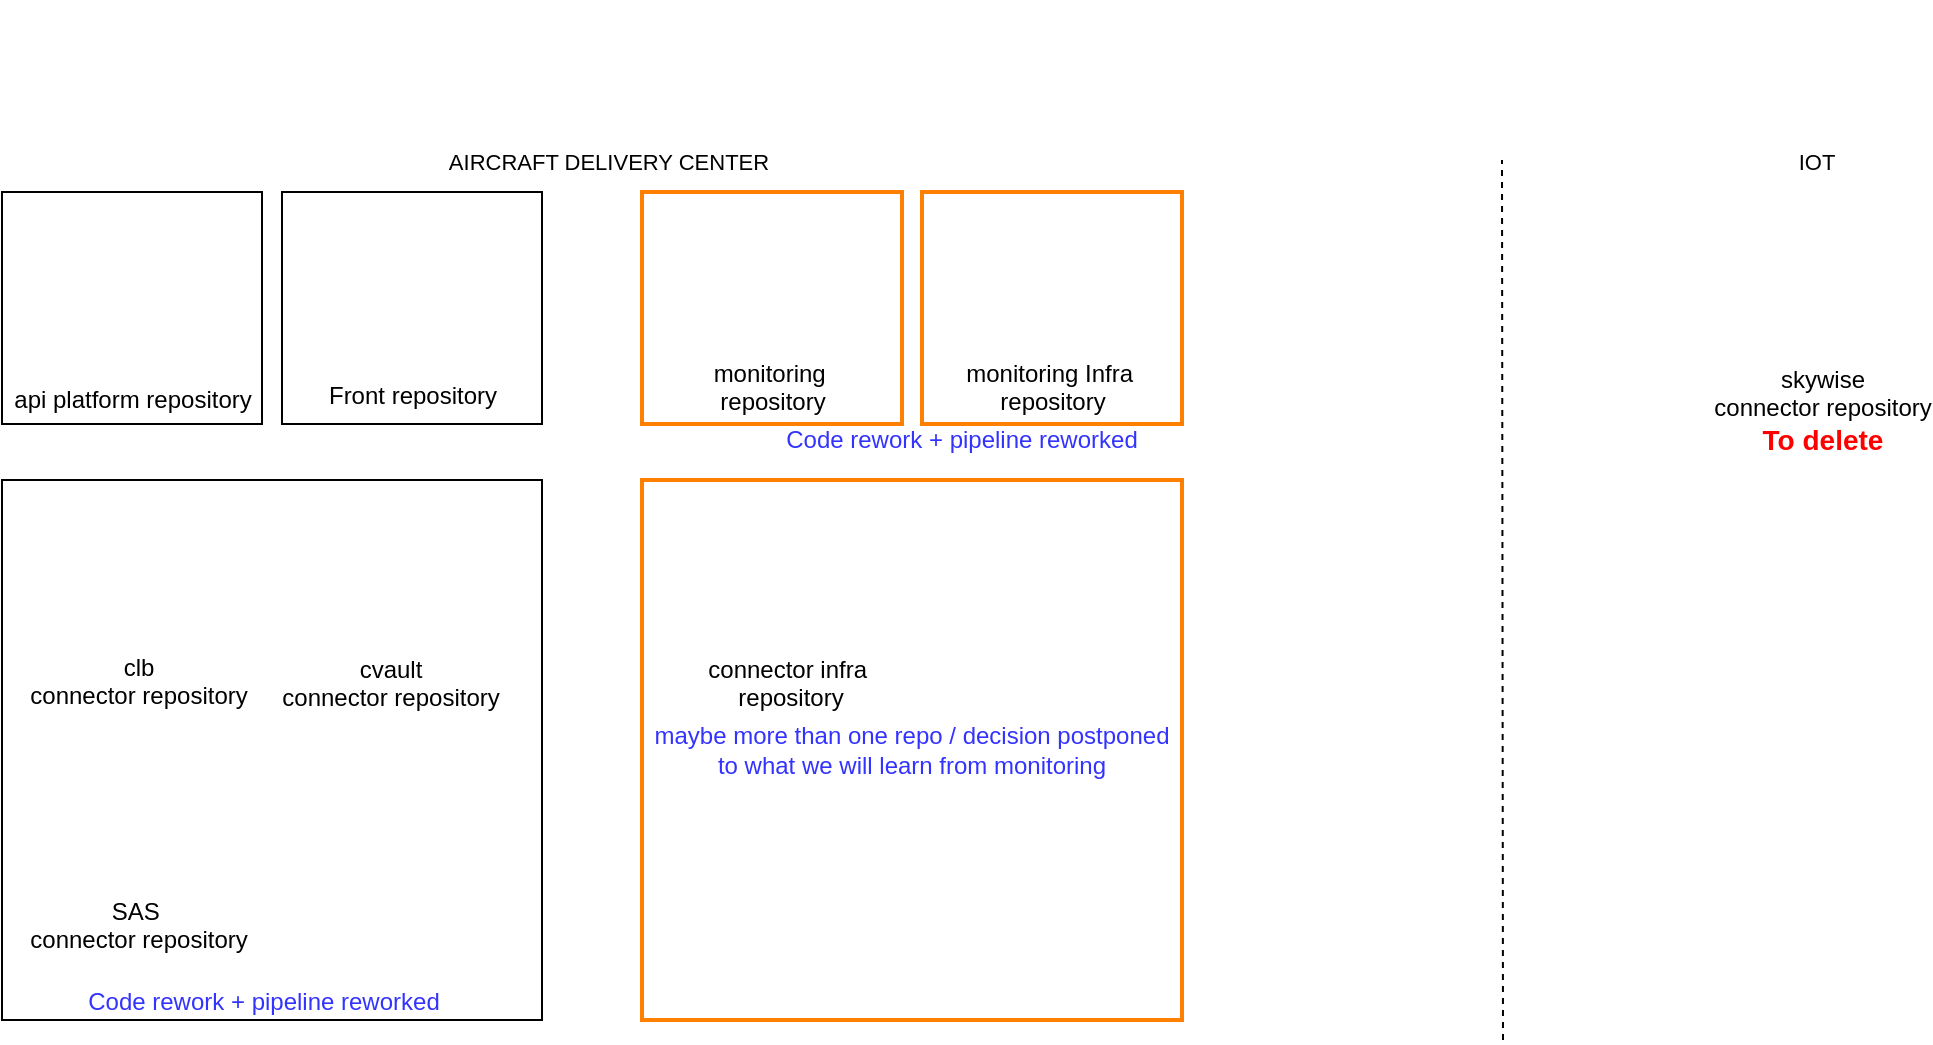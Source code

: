 <mxfile version="13.1.2" type="github">
  <diagram id="ZieNJUuBfNxr683kOoOD" name="Page-1">
    <mxGraphModel dx="1422" dy="713" grid="1" gridSize="10" guides="1" tooltips="1" connect="1" arrows="1" fold="1" page="1" pageScale="1" pageWidth="1169" pageHeight="827" math="0" shadow="0">
      <root>
        <mxCell id="0" />
        <mxCell id="1" value="Existing" style="" parent="0" visible="0" />
        <mxCell id="HoR6jKGoqs6wjyYa6Poe-57" value="" style="whiteSpace=wrap;html=1;aspect=fixed;strokeColor=#000000;strokeWidth=1;fontColor=#3333FF;" parent="1" vertex="1">
          <mxGeometry x="150.75" y="90" width="126.5" height="126.5" as="geometry" />
        </mxCell>
        <mxCell id="HoR6jKGoqs6wjyYa6Poe-27" value="" style="rounded=0;whiteSpace=wrap;html=1;fontColor=#3333FF;" parent="1" vertex="1">
          <mxGeometry x="450" y="90" width="225" height="156.5" as="geometry" />
        </mxCell>
        <mxCell id="HoR6jKGoqs6wjyYa6Poe-20" value="" style="rounded=0;whiteSpace=wrap;html=1;fontColor=#3333FF;" parent="1" vertex="1">
          <mxGeometry x="695" y="90.5" width="270" height="156" as="geometry" />
        </mxCell>
        <mxCell id="HoR6jKGoqs6wjyYa6Poe-19" value="" style="whiteSpace=wrap;html=1;aspect=fixed;fontColor=#3333FF;" parent="1" vertex="1">
          <mxGeometry x="450" y="266.5" width="300" height="300" as="geometry" />
        </mxCell>
        <mxCell id="HoR6jKGoqs6wjyYa6Poe-3" value="Front repository" style="shape=image;html=1;verticalAlign=top;verticalLabelPosition=bottom;labelBackgroundColor=#ffffff;imageAspect=0;aspect=fixed;image=https://cdn0.iconfinder.com/data/icons/long-shadow-web-icons/512/github-128.png" parent="1" vertex="1">
          <mxGeometry x="180" y="101.75" width="68" height="68" as="geometry" />
        </mxCell>
        <mxCell id="HoR6jKGoqs6wjyYa6Poe-4" value="&lt;font color=&quot;#000000&quot;&gt;&lt;span style=&quot;font-size: 11px&quot;&gt;AIRCRAFT DELIVERY CENTER&lt;/span&gt;&lt;/font&gt;" style="shape=image;html=1;verticalAlign=top;verticalLabelPosition=bottom;labelBackgroundColor=#ffffff;imageAspect=0;aspect=fixed;image=https://cdn1.iconfinder.com/data/icons/picons-social/57/github-128.png;fontColor=#3333FF;" parent="1" vertex="1">
          <mxGeometry x="181" width="66" height="66" as="geometry" />
        </mxCell>
        <mxCell id="HoR6jKGoqs6wjyYa6Poe-5" value="" style="endArrow=none;dashed=1;html=1;fontColor=#3333FF;" parent="1" edge="1">
          <mxGeometry width="50" height="50" relative="1" as="geometry">
            <mxPoint x="370" y="610" as="sourcePoint" />
            <mxPoint x="370" y="90" as="targetPoint" />
          </mxGeometry>
        </mxCell>
        <mxCell id="HoR6jKGoqs6wjyYa6Poe-6" value="&lt;font style=&quot;font-size: 11px&quot; color=&quot;#000000&quot;&gt;IOT&lt;br&gt;&lt;/font&gt;" style="shape=image;html=1;verticalAlign=top;verticalLabelPosition=bottom;labelBackgroundColor=#ffffff;imageAspect=0;aspect=fixed;image=https://cdn1.iconfinder.com/data/icons/picons-social/57/github-128.png;fontColor=#3333FF;" parent="1" vertex="1">
          <mxGeometry x="712" y="4" width="62" height="62" as="geometry" />
        </mxCell>
        <mxCell id="HoR6jKGoqs6wjyYa6Poe-8" value="api platform repository" style="shape=image;html=1;verticalAlign=top;verticalLabelPosition=bottom;labelBackgroundColor=#ffffff;imageAspect=0;aspect=fixed;image=https://cdn0.iconfinder.com/data/icons/long-shadow-web-icons/512/github-128.png" parent="1" vertex="1">
          <mxGeometry x="482" y="103.5" width="61" height="61" as="geometry" />
        </mxCell>
        <mxCell id="HoR6jKGoqs6wjyYa6Poe-9" value="cvault &lt;br&gt;connector repository" style="shape=image;html=1;verticalAlign=top;verticalLabelPosition=bottom;labelBackgroundColor=#ffffff;imageAspect=0;aspect=fixed;image=https://cdn0.iconfinder.com/data/icons/long-shadow-web-icons/512/github-128.png" parent="1" vertex="1">
          <mxGeometry x="482" y="286.5" width="68" height="68" as="geometry" />
        </mxCell>
        <mxCell id="HoR6jKGoqs6wjyYa6Poe-10" value="monitoring sas&lt;br&gt;repository" style="shape=image;html=1;verticalAlign=top;verticalLabelPosition=bottom;labelBackgroundColor=#ffffff;imageAspect=0;aspect=fixed;image=https://cdn0.iconfinder.com/data/icons/long-shadow-web-icons/512/github-128.png" parent="1" vertex="1">
          <mxGeometry x="855" y="106.5" width="63" height="63" as="geometry" />
        </mxCell>
        <mxCell id="HoR6jKGoqs6wjyYa6Poe-11" value="monitoring cvault&lt;br&gt;repository" style="shape=image;html=1;verticalAlign=top;verticalLabelPosition=bottom;labelBackgroundColor=#ffffff;imageAspect=0;aspect=fixed;image=https://cdn0.iconfinder.com/data/icons/long-shadow-web-icons/512/github-128.png" parent="1" vertex="1">
          <mxGeometry x="726" y="106.5" width="63" height="63" as="geometry" />
        </mxCell>
        <mxCell id="HoR6jKGoqs6wjyYa6Poe-14" value="skywise&lt;br&gt;connector repository" style="shape=image;html=1;verticalAlign=top;verticalLabelPosition=bottom;labelBackgroundColor=#ffffff;imageAspect=0;aspect=fixed;image=https://cdn0.iconfinder.com/data/icons/long-shadow-web-icons/512/github-128.png" parent="1" vertex="1">
          <mxGeometry x="614" y="286.5" width="68" height="68" as="geometry" />
        </mxCell>
        <mxCell id="HoR6jKGoqs6wjyYa6Poe-15" value="SAS&amp;nbsp;&lt;br&gt;connector repository" style="shape=image;html=1;verticalAlign=top;verticalLabelPosition=bottom;labelBackgroundColor=#ffffff;imageAspect=0;aspect=fixed;image=https://cdn0.iconfinder.com/data/icons/long-shadow-web-icons/512/github-128.png" parent="1" vertex="1">
          <mxGeometry x="614" y="426.5" width="68" height="68" as="geometry" />
        </mxCell>
        <mxCell id="HoR6jKGoqs6wjyYa6Poe-17" value="clb&lt;br&gt;connector repository" style="shape=image;html=1;verticalAlign=top;verticalLabelPosition=bottom;labelBackgroundColor=#ffffff;imageAspect=0;aspect=fixed;image=https://cdn0.iconfinder.com/data/icons/long-shadow-web-icons/512/github-128.png" parent="1" vertex="1">
          <mxGeometry x="482" y="426.5" width="68" height="68" as="geometry" />
        </mxCell>
        <mxCell id="HoR6jKGoqs6wjyYa6Poe-18" value="&lt;font style=&quot;font-size: 16px&quot; color=&quot;#000000&quot;&gt;1 repo per connector&lt;/font&gt;" style="text;html=1;align=center;verticalAlign=middle;resizable=0;points=[];autosize=1;fontColor=#3333FF;" parent="1" vertex="1">
          <mxGeometry x="525" y="546.5" width="160" height="20" as="geometry" />
        </mxCell>
        <mxCell id="HoR6jKGoqs6wjyYa6Poe-21" value="&lt;font style=&quot;font-size: 16px&quot; color=&quot;#000000&quot;&gt;1 repo per monitoring&lt;/font&gt;" style="text;html=1;align=center;verticalAlign=middle;resizable=0;points=[];autosize=1;fontColor=#3333FF;" parent="1" vertex="1">
          <mxGeometry x="745" y="216.5" width="170" height="20" as="geometry" />
        </mxCell>
        <mxCell id="HoR6jKGoqs6wjyYa6Poe-25" value="&lt;font style=&quot;font-size: 16px&quot; color=&quot;#000000&quot;&gt;1 repo&lt;/font&gt;" style="text;html=1;align=center;verticalAlign=middle;resizable=0;points=[];autosize=1;fontColor=#3333FF;" parent="1" vertex="1">
          <mxGeometry x="535" y="216.5" width="60" height="20" as="geometry" />
        </mxCell>
        <mxCell id="HoR6jKGoqs6wjyYa6Poe-58" value="&lt;font style=&quot;font-size: 16px&quot; color=&quot;#000000&quot;&gt;1 repo&lt;/font&gt;" style="text;html=1;align=center;verticalAlign=middle;resizable=0;points=[];autosize=1;fontColor=#3333FF;" parent="1" vertex="1">
          <mxGeometry x="184" y="196.5" width="60" height="20" as="geometry" />
        </mxCell>
        <mxCell id="HoR6jKGoqs6wjyYa6Poe-30" value="Targetted" style="" parent="0" />
        <mxCell id="HoR6jKGoqs6wjyYa6Poe-50" value="" style="rounded=0;whiteSpace=wrap;html=1;fontColor=#3333FF;strokeColor=#FF8000;strokeWidth=2;" parent="HoR6jKGoqs6wjyYa6Poe-30" vertex="1">
          <mxGeometry x="510" y="96" width="130" height="116" as="geometry" />
        </mxCell>
        <mxCell id="HoR6jKGoqs6wjyYa6Poe-31" value="" style="rounded=0;whiteSpace=wrap;html=1;fontColor=#3333FF;" parent="HoR6jKGoqs6wjyYa6Poe-30" vertex="1">
          <mxGeometry x="50" y="96" width="130" height="116" as="geometry" />
        </mxCell>
        <mxCell id="HoR6jKGoqs6wjyYa6Poe-32" value="" style="rounded=0;whiteSpace=wrap;html=1;fontColor=#3333FF;strokeColor=#FF8000;strokeWidth=2;" parent="HoR6jKGoqs6wjyYa6Poe-30" vertex="1">
          <mxGeometry x="370" y="96" width="130" height="116" as="geometry" />
        </mxCell>
        <mxCell id="HoR6jKGoqs6wjyYa6Poe-35" value="&lt;font color=&quot;#000000&quot;&gt;&lt;span style=&quot;font-size: 11px&quot;&gt;AIRCRAFT DELIVERY CENTER&lt;/span&gt;&lt;/font&gt;" style="shape=image;html=1;verticalAlign=top;verticalLabelPosition=bottom;labelBackgroundColor=#ffffff;imageAspect=0;aspect=fixed;image=https://cdn1.iconfinder.com/data/icons/picons-social/57/github-128.png;fontColor=#3333FF;" parent="HoR6jKGoqs6wjyYa6Poe-30" vertex="1">
          <mxGeometry x="320" width="66.5" height="66.5" as="geometry" />
        </mxCell>
        <mxCell id="HoR6jKGoqs6wjyYa6Poe-36" value="" style="endArrow=none;dashed=1;html=1;fontColor=#3333FF;" parent="HoR6jKGoqs6wjyYa6Poe-30" edge="1">
          <mxGeometry width="50" height="50" relative="1" as="geometry">
            <mxPoint x="800.5" y="520" as="sourcePoint" />
            <mxPoint x="800" y="80" as="targetPoint" />
          </mxGeometry>
        </mxCell>
        <mxCell id="HoR6jKGoqs6wjyYa6Poe-37" value="&lt;font style=&quot;font-size: 11px&quot; color=&quot;#000000&quot;&gt;IOT&lt;br&gt;&lt;/font&gt;" style="shape=image;html=1;verticalAlign=top;verticalLabelPosition=bottom;labelBackgroundColor=#ffffff;imageAspect=0;aspect=fixed;image=https://cdn1.iconfinder.com/data/icons/picons-social/57/github-128.png;fontColor=#3333FF;" parent="HoR6jKGoqs6wjyYa6Poe-30" vertex="1">
          <mxGeometry x="926" y="4.5" width="62" height="62" as="geometry" />
        </mxCell>
        <mxCell id="HoR6jKGoqs6wjyYa6Poe-38" value="api platform repository" style="shape=image;html=1;verticalAlign=top;verticalLabelPosition=bottom;labelBackgroundColor=#ffffff;imageAspect=0;aspect=fixed;image=https://cdn0.iconfinder.com/data/icons/long-shadow-web-icons/512/github-128.png" parent="HoR6jKGoqs6wjyYa6Poe-30" vertex="1">
          <mxGeometry x="79.25" y="114.25" width="71.5" height="71.5" as="geometry" />
        </mxCell>
        <mxCell id="HoR6jKGoqs6wjyYa6Poe-40" value="monitoring Infra&amp;nbsp;&lt;br&gt;repository" style="shape=image;html=1;verticalAlign=top;verticalLabelPosition=bottom;labelBackgroundColor=#ffffff;imageAspect=0;aspect=fixed;image=https://cdn0.iconfinder.com/data/icons/long-shadow-web-icons/512/github-128.png" parent="HoR6jKGoqs6wjyYa6Poe-30" vertex="1">
          <mxGeometry x="543.5" y="110" width="63" height="63" as="geometry" />
        </mxCell>
        <mxCell id="HoR6jKGoqs6wjyYa6Poe-41" value="monitoring&amp;nbsp;&lt;br&gt;repository" style="shape=image;html=1;verticalAlign=top;verticalLabelPosition=bottom;labelBackgroundColor=#ffffff;imageAspect=0;aspect=fixed;image=https://cdn0.iconfinder.com/data/icons/long-shadow-web-icons/512/github-128.png" parent="HoR6jKGoqs6wjyYa6Poe-30" vertex="1">
          <mxGeometry x="403.5" y="110" width="63" height="63" as="geometry" />
        </mxCell>
        <mxCell id="HoR6jKGoqs6wjyYa6Poe-42" value="skywise&lt;br&gt;connector repository" style="shape=image;html=1;verticalAlign=top;verticalLabelPosition=bottom;labelBackgroundColor=#ffffff;imageAspect=0;aspect=fixed;image=https://cdn0.iconfinder.com/data/icons/long-shadow-web-icons/512/github-128.png" parent="HoR6jKGoqs6wjyYa6Poe-30" vertex="1">
          <mxGeometry x="926" y="107.5" width="68" height="68" as="geometry" />
        </mxCell>
        <mxCell id="HoR6jKGoqs6wjyYa6Poe-49" value="&lt;font color=&quot;#ff0000&quot; style=&quot;font-size: 14px&quot;&gt;&lt;b&gt;To delete&lt;/b&gt;&lt;/font&gt;" style="text;html=1;align=center;verticalAlign=middle;resizable=0;points=[];autosize=1;fontColor=#3333FF;" parent="HoR6jKGoqs6wjyYa6Poe-30" vertex="1">
          <mxGeometry x="920" y="210" width="80" height="20" as="geometry" />
        </mxCell>
        <mxCell id="HoR6jKGoqs6wjyYa6Poe-52" value="Code rework + pipeline reworked" style="text;html=1;strokeColor=none;fillColor=none;align=center;verticalAlign=middle;whiteSpace=wrap;rounded=0;fontColor=#3333FF;" parent="HoR6jKGoqs6wjyYa6Poe-30" vertex="1">
          <mxGeometry x="430" y="210" width="200" height="20" as="geometry" />
        </mxCell>
        <mxCell id="HoR6jKGoqs6wjyYa6Poe-53" value="maybe more than one repo / decision postponed to what we will learn from monitoring" style="whiteSpace=wrap;html=1;aspect=fixed;fontColor=#3333FF;strokeWidth=2;strokeColor=#FF8000;" parent="HoR6jKGoqs6wjyYa6Poe-30" vertex="1">
          <mxGeometry x="370" y="240" width="270" height="270" as="geometry" />
        </mxCell>
        <mxCell id="HoR6jKGoqs6wjyYa6Poe-54" value="connector infra&amp;nbsp;&lt;br&gt;repository" style="shape=image;html=1;verticalAlign=top;verticalLabelPosition=bottom;labelBackgroundColor=#ffffff;imageAspect=0;aspect=fixed;image=https://cdn0.iconfinder.com/data/icons/long-shadow-web-icons/512/github-128.png" parent="HoR6jKGoqs6wjyYa6Poe-30" vertex="1">
          <mxGeometry x="410" y="253" width="68" height="68" as="geometry" />
        </mxCell>
        <mxCell id="HoR6jKGoqs6wjyYa6Poe-55" value="" style="group" parent="HoR6jKGoqs6wjyYa6Poe-30" vertex="1" connectable="0">
          <mxGeometry x="190" y="96" width="130" height="116" as="geometry" />
        </mxCell>
        <mxCell id="HoR6jKGoqs6wjyYa6Poe-48" value="" style="rounded=0;whiteSpace=wrap;html=1;fontColor=#3333FF;" parent="HoR6jKGoqs6wjyYa6Poe-55" vertex="1">
          <mxGeometry width="130" height="116" as="geometry" />
        </mxCell>
        <mxCell id="HoR6jKGoqs6wjyYa6Poe-34" value="Front repository" style="shape=image;html=1;verticalAlign=top;verticalLabelPosition=bottom;labelBackgroundColor=#ffffff;imageAspect=0;aspect=fixed;image=https://cdn0.iconfinder.com/data/icons/long-shadow-web-icons/512/github-128.png" parent="HoR6jKGoqs6wjyYa6Poe-55" vertex="1">
          <mxGeometry x="31" y="20" width="68" height="68" as="geometry" />
        </mxCell>
        <mxCell id="TlIp9s7jWuSo9urC1bLV-2" value="" style="group" vertex="1" connectable="0" parent="HoR6jKGoqs6wjyYa6Poe-30">
          <mxGeometry x="50" y="240" width="270" height="271" as="geometry" />
        </mxCell>
        <mxCell id="HoR6jKGoqs6wjyYa6Poe-33" value="" style="whiteSpace=wrap;html=1;aspect=fixed;fontColor=#3333FF;" parent="TlIp9s7jWuSo9urC1bLV-2" vertex="1">
          <mxGeometry width="270" height="270" as="geometry" />
        </mxCell>
        <mxCell id="HoR6jKGoqs6wjyYa6Poe-39" value="cvault &lt;br&gt;connector repository" style="shape=image;html=1;verticalAlign=top;verticalLabelPosition=bottom;labelBackgroundColor=#ffffff;imageAspect=0;aspect=fixed;image=https://cdn0.iconfinder.com/data/icons/long-shadow-web-icons/512/github-128.png" parent="TlIp9s7jWuSo9urC1bLV-2" vertex="1">
          <mxGeometry x="160" y="13" width="68" height="68" as="geometry" />
        </mxCell>
        <mxCell id="HoR6jKGoqs6wjyYa6Poe-43" value="SAS&amp;nbsp;&lt;br&gt;connector repository" style="shape=image;html=1;verticalAlign=top;verticalLabelPosition=bottom;labelBackgroundColor=#ffffff;imageAspect=0;aspect=fixed;image=https://cdn0.iconfinder.com/data/icons/long-shadow-web-icons/512/github-128.png" parent="TlIp9s7jWuSo9urC1bLV-2" vertex="1">
          <mxGeometry x="33.5" y="134" width="68" height="68" as="geometry" />
        </mxCell>
        <mxCell id="HoR6jKGoqs6wjyYa6Poe-44" value="clb&lt;br&gt;connector repository" style="shape=image;html=1;verticalAlign=top;verticalLabelPosition=bottom;labelBackgroundColor=#ffffff;imageAspect=0;aspect=fixed;image=https://cdn0.iconfinder.com/data/icons/long-shadow-web-icons/512/github-128.png" parent="TlIp9s7jWuSo9urC1bLV-2" vertex="1">
          <mxGeometry x="33.5" y="12" width="68" height="68" as="geometry" />
        </mxCell>
        <mxCell id="HoR6jKGoqs6wjyYa6Poe-51" value="Code rework + pipeline reworked" style="text;html=1;strokeColor=none;fillColor=none;align=center;verticalAlign=middle;whiteSpace=wrap;rounded=0;fontColor=#3333FF;" parent="TlIp9s7jWuSo9urC1bLV-2" vertex="1">
          <mxGeometry x="31" y="251" width="200" height="20" as="geometry" />
        </mxCell>
      </root>
    </mxGraphModel>
  </diagram>
</mxfile>
